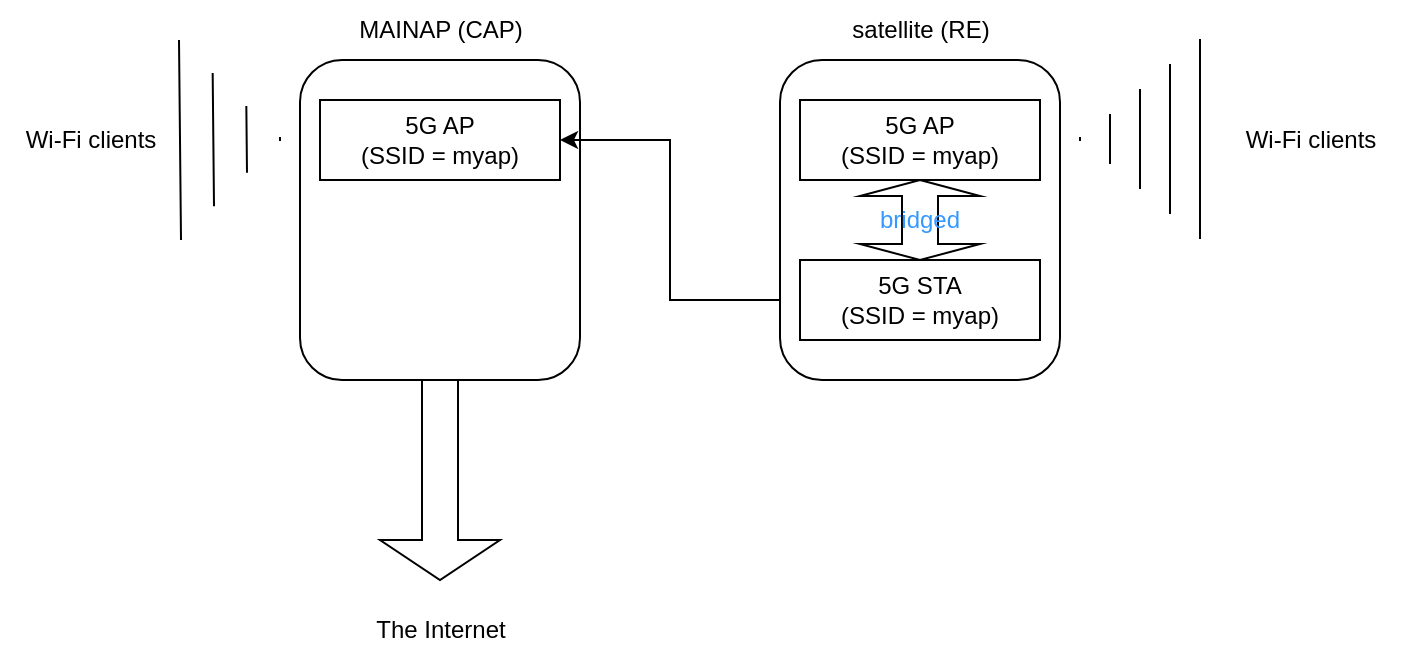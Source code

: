 <mxfile version="20.5.1" type="github">
  <diagram id="yK6GuqPIL3rJYugQjE4B" name="第 1 页">
    <mxGraphModel dx="782" dy="468" grid="1" gridSize="10" guides="1" tooltips="1" connect="1" arrows="1" fold="1" page="1" pageScale="1" pageWidth="827" pageHeight="1169" math="0" shadow="0">
      <root>
        <mxCell id="0" />
        <mxCell id="1" parent="0" />
        <mxCell id="2OhQPmGg1m7oNa4MYXg3-1" value="" style="rounded=1;whiteSpace=wrap;html=1;" vertex="1" parent="1">
          <mxGeometry x="160" y="120" width="140" height="160" as="geometry" />
        </mxCell>
        <mxCell id="2OhQPmGg1m7oNa4MYXg3-2" value="MAINAP (CAP)" style="text;html=1;resizable=0;autosize=1;align=center;verticalAlign=middle;points=[];fillColor=none;strokeColor=none;rounded=0;" vertex="1" parent="1">
          <mxGeometry x="175" y="90" width="110" height="30" as="geometry" />
        </mxCell>
        <mxCell id="2OhQPmGg1m7oNa4MYXg3-15" style="edgeStyle=orthogonalEdgeStyle;rounded=0;orthogonalLoop=1;jettySize=auto;html=1;exitX=0;exitY=0.75;exitDx=0;exitDy=0;entryX=1;entryY=0.5;entryDx=0;entryDy=0;" edge="1" parent="1" source="2OhQPmGg1m7oNa4MYXg3-3" target="2OhQPmGg1m7oNa4MYXg3-5">
          <mxGeometry relative="1" as="geometry" />
        </mxCell>
        <mxCell id="2OhQPmGg1m7oNa4MYXg3-3" value="" style="rounded=1;whiteSpace=wrap;html=1;" vertex="1" parent="1">
          <mxGeometry x="400" y="120" width="140" height="160" as="geometry" />
        </mxCell>
        <mxCell id="2OhQPmGg1m7oNa4MYXg3-4" value="satellite (RE)" style="text;html=1;resizable=0;autosize=1;align=center;verticalAlign=middle;points=[];fillColor=none;strokeColor=none;rounded=0;" vertex="1" parent="1">
          <mxGeometry x="425" y="90" width="90" height="30" as="geometry" />
        </mxCell>
        <mxCell id="2OhQPmGg1m7oNa4MYXg3-5" value="5G AP&lt;br&gt;(SSID = myap)" style="rounded=0;whiteSpace=wrap;html=1;" vertex="1" parent="1">
          <mxGeometry x="170" y="140" width="120" height="40" as="geometry" />
        </mxCell>
        <mxCell id="2OhQPmGg1m7oNa4MYXg3-6" value="5G AP&lt;br&gt;(SSID = myap)" style="rounded=0;whiteSpace=wrap;html=1;" vertex="1" parent="1">
          <mxGeometry x="410" y="140" width="120" height="40" as="geometry" />
        </mxCell>
        <mxCell id="2OhQPmGg1m7oNa4MYXg3-8" value="5G STA&lt;br&gt;(SSID = myap)" style="rounded=0;whiteSpace=wrap;html=1;" vertex="1" parent="1">
          <mxGeometry x="410" y="220" width="120" height="40" as="geometry" />
        </mxCell>
        <mxCell id="2OhQPmGg1m7oNa4MYXg3-12" value="" style="shape=singleArrow;direction=south;whiteSpace=wrap;html=1;" vertex="1" parent="1">
          <mxGeometry x="200" y="280" width="60" height="100" as="geometry" />
        </mxCell>
        <mxCell id="2OhQPmGg1m7oNa4MYXg3-13" value="bridged" style="shape=doubleArrow;direction=south;whiteSpace=wrap;html=1;fontColor=#3399FF;" vertex="1" parent="1">
          <mxGeometry x="440" y="180" width="60" height="40" as="geometry" />
        </mxCell>
        <mxCell id="2OhQPmGg1m7oNa4MYXg3-14" value="" style="shape=mxgraph.arrows2.wedgeArrowDashed2;html=1;bendable=0;startWidth=50;stepSize=15;rounded=0;" edge="1" parent="1">
          <mxGeometry width="100" height="100" relative="1" as="geometry">
            <mxPoint x="610" y="159.5" as="sourcePoint" />
            <mxPoint x="550" y="159.5" as="targetPoint" />
          </mxGeometry>
        </mxCell>
        <mxCell id="2OhQPmGg1m7oNa4MYXg3-16" value="" style="shape=mxgraph.arrows2.wedgeArrowDashed2;html=1;bendable=0;startWidth=50;stepSize=15;rounded=0;" edge="1" parent="1">
          <mxGeometry width="100" height="100" relative="1" as="geometry">
            <mxPoint x="100" y="160" as="sourcePoint" />
            <mxPoint x="150" y="159.5" as="targetPoint" />
          </mxGeometry>
        </mxCell>
        <mxCell id="2OhQPmGg1m7oNa4MYXg3-17" value="Wi-Fi clients" style="text;html=1;resizable=0;autosize=1;align=center;verticalAlign=middle;points=[];fillColor=none;strokeColor=none;rounded=0;fontColor=#000000;" vertex="1" parent="1">
          <mxGeometry x="620" y="145" width="90" height="30" as="geometry" />
        </mxCell>
        <mxCell id="2OhQPmGg1m7oNa4MYXg3-18" value="Wi-Fi clients" style="text;html=1;resizable=0;autosize=1;align=center;verticalAlign=middle;points=[];fillColor=none;strokeColor=none;rounded=0;fontColor=#000000;" vertex="1" parent="1">
          <mxGeometry x="10" y="145" width="90" height="30" as="geometry" />
        </mxCell>
        <mxCell id="2OhQPmGg1m7oNa4MYXg3-19" value="The Internet" style="text;html=1;resizable=0;autosize=1;align=center;verticalAlign=middle;points=[];fillColor=none;strokeColor=none;rounded=0;fontColor=#000000;" vertex="1" parent="1">
          <mxGeometry x="185" y="390" width="90" height="30" as="geometry" />
        </mxCell>
      </root>
    </mxGraphModel>
  </diagram>
</mxfile>

